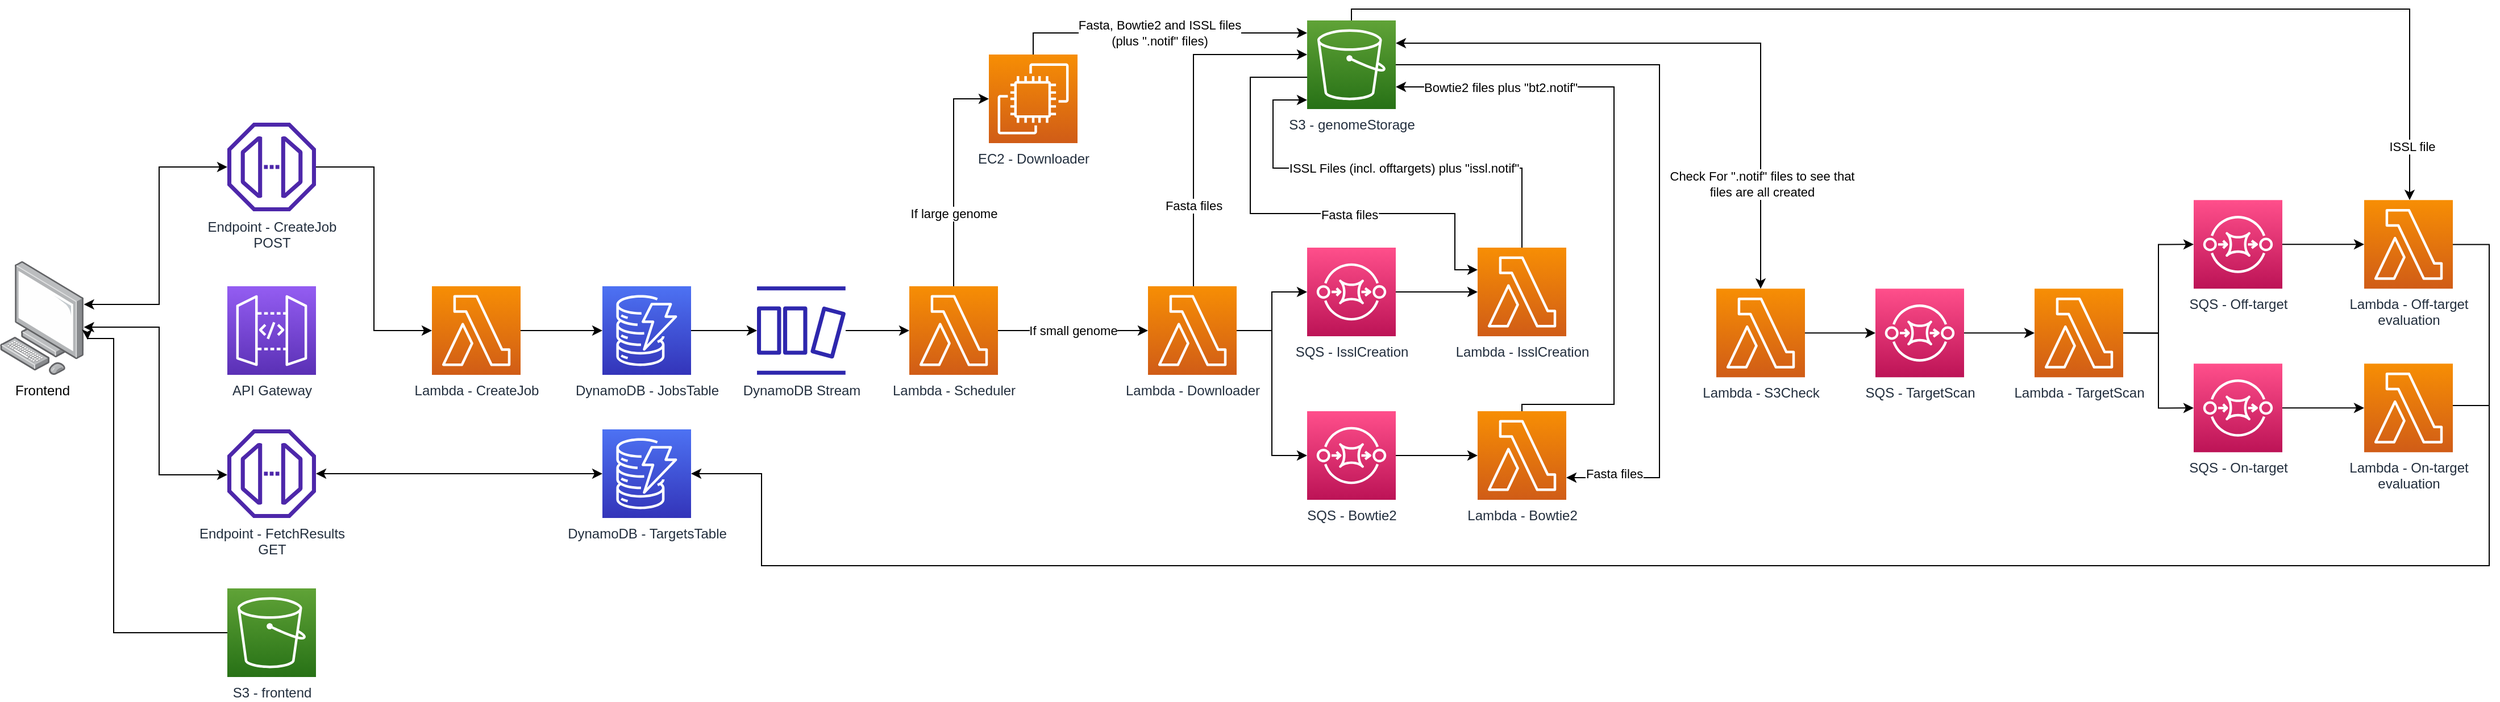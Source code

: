 <mxfile version="20.4.2" type="device"><diagram id="krAkyfecsawdt5dPigB_" name="Page-1"><mxGraphModel dx="2560" dy="943" grid="1" gridSize="10" guides="1" tooltips="1" connect="1" arrows="1" fold="1" page="1" pageScale="1" pageWidth="827" pageHeight="1169" math="0" shadow="0"><root><mxCell id="0"/><object label="Diagram" id="1"><mxCell style="" parent="0"/></object><mxCell id="lShEb0nan_wU-JWEXfXT-17" style="edgeStyle=orthogonalEdgeStyle;rounded=0;orthogonalLoop=1;jettySize=auto;html=1;entryX=0;entryY=0.5;entryDx=0;entryDy=0;entryPerimeter=0;" parent="1" source="lShEb0nan_wU-JWEXfXT-1" target="lShEb0nan_wU-JWEXfXT-5" edge="1"><mxGeometry relative="1" as="geometry"/></mxCell><mxCell id="lShEb0nan_wU-JWEXfXT-1" value="Lambda - CreateJob" style="sketch=0;points=[[0,0,0],[0.25,0,0],[0.5,0,0],[0.75,0,0],[1,0,0],[0,1,0],[0.25,1,0],[0.5,1,0],[0.75,1,0],[1,1,0],[0,0.25,0],[0,0.5,0],[0,0.75,0],[1,0.25,0],[1,0.5,0],[1,0.75,0]];outlineConnect=0;fontColor=#232F3E;gradientColor=#F78E04;gradientDirection=north;fillColor=#D05C17;strokeColor=#ffffff;dashed=0;verticalLabelPosition=bottom;verticalAlign=top;align=center;html=1;fontSize=12;fontStyle=0;aspect=fixed;shape=mxgraph.aws4.resourceIcon;resIcon=mxgraph.aws4.lambda;" parent="1" vertex="1"><mxGeometry x="140" y="304" width="78" height="78" as="geometry"/></mxCell><mxCell id="XJK-BqBHf_a6RxVuGPUH-49" style="edgeStyle=orthogonalEdgeStyle;rounded=0;orthogonalLoop=1;jettySize=auto;html=1;startArrow=none;startFill=0;endArrow=none;endFill=0;" parent="1" source="lShEb0nan_wU-JWEXfXT-2" edge="1"><mxGeometry relative="1" as="geometry"><mxPoint x="1950" y="412.17" as="targetPoint"/><Array as="points"><mxPoint x="1950" y="267.17"/></Array></mxGeometry></mxCell><mxCell id="lShEb0nan_wU-JWEXfXT-2" value="&lt;div&gt;Lambda - Off-target&lt;/div&gt;&lt;div&gt;evaluation&lt;br&gt;&lt;/div&gt;" style="sketch=0;points=[[0,0,0],[0.25,0,0],[0.5,0,0],[0.75,0,0],[1,0,0],[0,1,0],[0.25,1,0],[0.5,1,0],[0.75,1,0],[1,1,0],[0,0.25,0],[0,0.5,0],[0,0.75,0],[1,0.25,0],[1,0.5,0],[1,0.75,0]];outlineConnect=0;fontColor=#232F3E;gradientColor=#F78E04;gradientDirection=north;fillColor=#D05C17;strokeColor=#ffffff;dashed=0;verticalLabelPosition=bottom;verticalAlign=top;align=center;html=1;fontSize=12;fontStyle=0;aspect=fixed;shape=mxgraph.aws4.resourceIcon;resIcon=mxgraph.aws4.lambda;" parent="1" vertex="1"><mxGeometry x="1840" y="228.17" width="78" height="78" as="geometry"/></mxCell><mxCell id="XJK-BqBHf_a6RxVuGPUH-50" style="edgeStyle=orthogonalEdgeStyle;rounded=0;orthogonalLoop=1;jettySize=auto;html=1;startArrow=none;startFill=0;" parent="1" source="lShEb0nan_wU-JWEXfXT-3" target="lShEb0nan_wU-JWEXfXT-4" edge="1"><mxGeometry relative="1" as="geometry"><Array as="points"><mxPoint x="1950" y="409"/><mxPoint x="1950" y="550"/><mxPoint x="430" y="550"/><mxPoint x="430" y="469"/></Array></mxGeometry></mxCell><mxCell id="lShEb0nan_wU-JWEXfXT-3" value="&lt;div&gt;Lambda - On-target&lt;/div&gt;&lt;div&gt;evaluation&lt;br&gt;&lt;/div&gt;" style="sketch=0;points=[[0,0,0],[0.25,0,0],[0.5,0,0],[0.75,0,0],[1,0,0],[0,1,0],[0.25,1,0],[0.5,1,0],[0.75,1,0],[1,1,0],[0,0.25,0],[0,0.5,0],[0,0.75,0],[1,0.25,0],[1,0.5,0],[1,0.75,0]];outlineConnect=0;fontColor=#232F3E;gradientColor=#F78E04;gradientDirection=north;fillColor=#D05C17;strokeColor=#ffffff;dashed=0;verticalLabelPosition=bottom;verticalAlign=top;align=center;html=1;fontSize=12;fontStyle=0;aspect=fixed;shape=mxgraph.aws4.resourceIcon;resIcon=mxgraph.aws4.lambda;" parent="1" vertex="1"><mxGeometry x="1840" y="372.17" width="78" height="78" as="geometry"/></mxCell><mxCell id="lShEb0nan_wU-JWEXfXT-4" value="DynamoDB - TargetsTable" style="sketch=0;points=[[0,0,0],[0.25,0,0],[0.5,0,0],[0.75,0,0],[1,0,0],[0,1,0],[0.25,1,0],[0.5,1,0],[0.75,1,0],[1,1,0],[0,0.25,0],[0,0.5,0],[0,0.75,0],[1,0.25,0],[1,0.5,0],[1,0.75,0]];outlineConnect=0;fontColor=#232F3E;gradientColor=#4D72F3;gradientDirection=north;fillColor=#3334B9;strokeColor=#ffffff;dashed=0;verticalLabelPosition=bottom;verticalAlign=top;align=center;html=1;fontSize=12;fontStyle=0;aspect=fixed;shape=mxgraph.aws4.resourceIcon;resIcon=mxgraph.aws4.dynamodb;" parent="1" vertex="1"><mxGeometry x="290" y="430" width="78" height="78" as="geometry"/></mxCell><mxCell id="lShEb0nan_wU-JWEXfXT-40" style="edgeStyle=orthogonalEdgeStyle;rounded=0;orthogonalLoop=1;jettySize=auto;html=1;exitX=1;exitY=0.5;exitDx=0;exitDy=0;exitPerimeter=0;startArrow=none;startFill=0;endArrow=classic;endFill=1;fillColor=#FFDAA3;" parent="1" source="lShEb0nan_wU-JWEXfXT-5" target="lShEb0nan_wU-JWEXfXT-39" edge="1"><mxGeometry relative="1" as="geometry"/></mxCell><mxCell id="lShEb0nan_wU-JWEXfXT-5" value="DynamoDB - JobsTable" style="sketch=0;points=[[0,0,0],[0.25,0,0],[0.5,0,0],[0.75,0,0],[1,0,0],[0,1,0],[0.25,1,0],[0.5,1,0],[0.75,1,0],[1,1,0],[0,0.25,0],[0,0.5,0],[0,0.75,0],[1,0.25,0],[1,0.5,0],[1,0.75,0]];outlineConnect=0;fontColor=#232F3E;gradientColor=#4D72F3;gradientDirection=north;fillColor=#3334B9;strokeColor=#ffffff;dashed=0;verticalLabelPosition=bottom;verticalAlign=top;align=center;html=1;fontSize=12;fontStyle=0;aspect=fixed;shape=mxgraph.aws4.resourceIcon;resIcon=mxgraph.aws4.dynamodb;" parent="1" vertex="1"><mxGeometry x="290" y="304" width="78" height="78" as="geometry"/></mxCell><mxCell id="lShEb0nan_wU-JWEXfXT-6" value="API Gateway" style="sketch=0;points=[[0,0,0],[0.25,0,0],[0.5,0,0],[0.75,0,0],[1,0,0],[0,1,0],[0.25,1,0],[0.5,1,0],[0.75,1,0],[1,1,0],[0,0.25,0],[0,0.5,0],[0,0.75,0],[1,0.25,0],[1,0.5,0],[1,0.75,0]];outlineConnect=0;fontColor=#232F3E;gradientColor=#945DF2;gradientDirection=north;fillColor=#5A30B5;strokeColor=#ffffff;dashed=0;verticalLabelPosition=bottom;verticalAlign=top;align=center;html=1;fontSize=12;fontStyle=0;aspect=fixed;shape=mxgraph.aws4.resourceIcon;resIcon=mxgraph.aws4.api_gateway;" parent="1" vertex="1"><mxGeometry x="-40" y="304" width="78" height="78" as="geometry"/></mxCell><mxCell id="lShEb0nan_wU-JWEXfXT-24" style="edgeStyle=orthogonalEdgeStyle;rounded=0;orthogonalLoop=1;jettySize=auto;html=1;exitX=1;exitY=0.5;exitDx=0;exitDy=0;exitPerimeter=0;entryX=0;entryY=0.5;entryDx=0;entryDy=0;entryPerimeter=0;" parent="1" source="lShEb0nan_wU-JWEXfXT-8" target="lShEb0nan_wU-JWEXfXT-2" edge="1"><mxGeometry relative="1" as="geometry"/></mxCell><mxCell id="lShEb0nan_wU-JWEXfXT-8" value="SQS - Off-target" style="sketch=0;points=[[0,0,0],[0.25,0,0],[0.5,0,0],[0.75,0,0],[1,0,0],[0,1,0],[0.25,1,0],[0.5,1,0],[0.75,1,0],[1,1,0],[0,0.25,0],[0,0.5,0],[0,0.75,0],[1,0.25,0],[1,0.5,0],[1,0.75,0]];outlineConnect=0;fontColor=#232F3E;gradientColor=#FF4F8B;gradientDirection=north;fillColor=#BC1356;strokeColor=#ffffff;dashed=0;verticalLabelPosition=bottom;verticalAlign=top;align=center;html=1;fontSize=12;fontStyle=0;aspect=fixed;shape=mxgraph.aws4.resourceIcon;resIcon=mxgraph.aws4.sqs;" parent="1" vertex="1"><mxGeometry x="1690" y="228.17" width="78" height="78" as="geometry"/></mxCell><mxCell id="lShEb0nan_wU-JWEXfXT-21" style="edgeStyle=orthogonalEdgeStyle;rounded=0;orthogonalLoop=1;jettySize=auto;html=1;exitX=1;exitY=0.5;exitDx=0;exitDy=0;exitPerimeter=0;entryX=0;entryY=0.5;entryDx=0;entryDy=0;entryPerimeter=0;" parent="1" source="lShEb0nan_wU-JWEXfXT-9" target="lShEb0nan_wU-JWEXfXT-8" edge="1"><mxGeometry relative="1" as="geometry"/></mxCell><mxCell id="lShEb0nan_wU-JWEXfXT-22" style="edgeStyle=orthogonalEdgeStyle;rounded=0;orthogonalLoop=1;jettySize=auto;html=1;exitX=1;exitY=0.5;exitDx=0;exitDy=0;exitPerimeter=0;entryX=0;entryY=0.5;entryDx=0;entryDy=0;entryPerimeter=0;" parent="1" source="lShEb0nan_wU-JWEXfXT-9" target="lShEb0nan_wU-JWEXfXT-20" edge="1"><mxGeometry relative="1" as="geometry"/></mxCell><mxCell id="lShEb0nan_wU-JWEXfXT-9" value="Lambda - TargetScan" style="sketch=0;points=[[0,0,0],[0.25,0,0],[0.5,0,0],[0.75,0,0],[1,0,0],[0,1,0],[0.25,1,0],[0.5,1,0],[0.75,1,0],[1,1,0],[0,0.25,0],[0,0.5,0],[0,0.75,0],[1,0.25,0],[1,0.5,0],[1,0.75,0]];outlineConnect=0;fontColor=#232F3E;gradientColor=#F78E04;gradientDirection=north;fillColor=#D05C17;strokeColor=#ffffff;dashed=0;verticalLabelPosition=bottom;verticalAlign=top;align=center;html=1;fontSize=12;fontStyle=0;aspect=fixed;shape=mxgraph.aws4.resourceIcon;resIcon=mxgraph.aws4.lambda;" parent="1" vertex="1"><mxGeometry x="1550" y="306.17" width="78" height="78" as="geometry"/></mxCell><mxCell id="lShEb0nan_wU-JWEXfXT-16" style="edgeStyle=orthogonalEdgeStyle;rounded=0;orthogonalLoop=1;jettySize=auto;html=1;entryX=0;entryY=0.5;entryDx=0;entryDy=0;entryPerimeter=0;" parent="1" source="lShEb0nan_wU-JWEXfXT-10" target="lShEb0nan_wU-JWEXfXT-1" edge="1"><mxGeometry relative="1" as="geometry"/></mxCell><mxCell id="lShEb0nan_wU-JWEXfXT-10" value="&lt;div&gt;Endpoint - CreateJob&lt;/div&gt;&lt;div&gt;POST&lt;br&gt;&lt;/div&gt;" style="sketch=0;outlineConnect=0;fontColor=#232F3E;gradientColor=none;fillColor=#4D27AA;strokeColor=none;dashed=0;verticalLabelPosition=bottom;verticalAlign=top;align=center;html=1;fontSize=12;fontStyle=0;aspect=fixed;pointerEvents=1;shape=mxgraph.aws4.endpoint;" parent="1" vertex="1"><mxGeometry x="-40" y="160" width="78" height="78" as="geometry"/></mxCell><mxCell id="lShEb0nan_wU-JWEXfXT-25" style="edgeStyle=orthogonalEdgeStyle;rounded=0;orthogonalLoop=1;jettySize=auto;html=1;startArrow=classic;startFill=1;" parent="1" source="lShEb0nan_wU-JWEXfXT-11" target="lShEb0nan_wU-JWEXfXT-4" edge="1"><mxGeometry relative="1" as="geometry"/></mxCell><mxCell id="lShEb0nan_wU-JWEXfXT-11" value="&lt;div&gt;Endpoint - FetchResults&lt;/div&gt;&lt;div&gt;GET&lt;br&gt;&lt;/div&gt;" style="sketch=0;outlineConnect=0;fontColor=#232F3E;gradientColor=none;fillColor=#4D27AA;strokeColor=none;dashed=0;verticalLabelPosition=bottom;verticalAlign=top;align=center;html=1;fontSize=12;fontStyle=0;aspect=fixed;pointerEvents=1;shape=mxgraph.aws4.endpoint;" parent="1" vertex="1"><mxGeometry x="-40" y="430" width="78" height="78" as="geometry"/></mxCell><mxCell id="lShEb0nan_wU-JWEXfXT-14" style="edgeStyle=orthogonalEdgeStyle;rounded=0;orthogonalLoop=1;jettySize=auto;html=1;startArrow=classic;startFill=1;" parent="1" source="lShEb0nan_wU-JWEXfXT-13" target="lShEb0nan_wU-JWEXfXT-10" edge="1"><mxGeometry relative="1" as="geometry"><Array as="points"><mxPoint x="-100" y="320"/><mxPoint x="-100" y="199"/></Array></mxGeometry></mxCell><mxCell id="lShEb0nan_wU-JWEXfXT-15" style="edgeStyle=orthogonalEdgeStyle;rounded=0;orthogonalLoop=1;jettySize=auto;html=1;startArrow=classic;startFill=1;" parent="1" source="lShEb0nan_wU-JWEXfXT-13" target="lShEb0nan_wU-JWEXfXT-11" edge="1"><mxGeometry relative="1" as="geometry"><Array as="points"><mxPoint x="-100" y="340"/><mxPoint x="-100" y="470"/></Array></mxGeometry></mxCell><mxCell id="lShEb0nan_wU-JWEXfXT-13" value="Frontend" style="points=[];aspect=fixed;html=1;align=center;shadow=0;dashed=0;image;image=img/lib/allied_telesis/computer_and_terminals/Personal_Computer.svg;" parent="1" vertex="1"><mxGeometry x="-240" y="282" width="73.79" height="100" as="geometry"/></mxCell><mxCell id="lShEb0nan_wU-JWEXfXT-23" style="edgeStyle=orthogonalEdgeStyle;rounded=0;orthogonalLoop=1;jettySize=auto;html=1;exitX=1;exitY=0.5;exitDx=0;exitDy=0;exitPerimeter=0;entryX=0;entryY=0.5;entryDx=0;entryDy=0;entryPerimeter=0;" parent="1" source="lShEb0nan_wU-JWEXfXT-20" target="lShEb0nan_wU-JWEXfXT-3" edge="1"><mxGeometry relative="1" as="geometry"/></mxCell><mxCell id="lShEb0nan_wU-JWEXfXT-20" value="SQS - On-target" style="sketch=0;points=[[0,0,0],[0.25,0,0],[0.5,0,0],[0.75,0,0],[1,0,0],[0,1,0],[0.25,1,0],[0.5,1,0],[0.75,1,0],[1,1,0],[0,0.25,0],[0,0.5,0],[0,0.75,0],[1,0.25,0],[1,0.5,0],[1,0.75,0]];outlineConnect=0;fontColor=#232F3E;gradientColor=#FF4F8B;gradientDirection=north;fillColor=#BC1356;strokeColor=#ffffff;dashed=0;verticalLabelPosition=bottom;verticalAlign=top;align=center;html=1;fontSize=12;fontStyle=0;aspect=fixed;shape=mxgraph.aws4.resourceIcon;resIcon=mxgraph.aws4.sqs;" parent="1" vertex="1"><mxGeometry x="1690" y="372.17" width="78" height="78" as="geometry"/></mxCell><mxCell id="lShEb0nan_wU-JWEXfXT-42" style="edgeStyle=orthogonalEdgeStyle;rounded=0;orthogonalLoop=1;jettySize=auto;html=1;exitX=0;exitY=0.5;exitDx=0;exitDy=0;exitPerimeter=0;entryX=1.044;entryY=0.69;entryDx=0;entryDy=0;entryPerimeter=0;startArrow=none;startFill=0;endArrow=classic;endFill=1;fillColor=#FFDAA3;" parent="1" source="lShEb0nan_wU-JWEXfXT-38" target="lShEb0nan_wU-JWEXfXT-13" edge="1"><mxGeometry relative="1" as="geometry"><Array as="points"><mxPoint x="-140" y="609"/><mxPoint x="-140" y="350"/></Array></mxGeometry></mxCell><mxCell id="lShEb0nan_wU-JWEXfXT-38" value="&lt;div&gt;S3 - frontend&lt;br&gt;&lt;/div&gt;" style="sketch=0;points=[[0,0,0],[0.25,0,0],[0.5,0,0],[0.75,0,0],[1,0,0],[0,1,0],[0.25,1,0],[0.5,1,0],[0.75,1,0],[1,1,0],[0,0.25,0],[0,0.5,0],[0,0.75,0],[1,0.25,0],[1,0.5,0],[1,0.75,0]];outlineConnect=0;fontColor=#232F3E;gradientColor=#60A337;gradientDirection=north;fillColor=#277116;strokeColor=#ffffff;dashed=0;verticalLabelPosition=bottom;verticalAlign=top;align=center;html=1;fontSize=12;fontStyle=0;aspect=fixed;shape=mxgraph.aws4.resourceIcon;resIcon=mxgraph.aws4.s3;" parent="1" vertex="1"><mxGeometry x="-40" y="570" width="78" height="78" as="geometry"/></mxCell><mxCell id="XJK-BqBHf_a6RxVuGPUH-28" style="edgeStyle=orthogonalEdgeStyle;rounded=0;orthogonalLoop=1;jettySize=auto;html=1;" parent="1" source="lShEb0nan_wU-JWEXfXT-39" target="XJK-BqBHf_a6RxVuGPUH-1" edge="1"><mxGeometry relative="1" as="geometry"/></mxCell><mxCell id="lShEb0nan_wU-JWEXfXT-39" value="DynamoDB Stream" style="sketch=0;outlineConnect=0;fontColor=#232F3E;gradientColor=none;fillColor=#2E27AD;strokeColor=none;dashed=0;verticalLabelPosition=bottom;verticalAlign=top;align=center;html=1;fontSize=12;fontStyle=0;aspect=fixed;pointerEvents=1;shape=mxgraph.aws4.dynamodb_stream;" parent="1" vertex="1"><mxGeometry x="426" y="304" width="78" height="78" as="geometry"/></mxCell><mxCell id="XJK-BqBHf_a6RxVuGPUH-29" value="If small genome" style="edgeStyle=orthogonalEdgeStyle;rounded=0;orthogonalLoop=1;jettySize=auto;html=1;entryX=0;entryY=0.5;entryDx=0;entryDy=0;entryPerimeter=0;" parent="1" source="XJK-BqBHf_a6RxVuGPUH-1" target="XJK-BqBHf_a6RxVuGPUH-12" edge="1"><mxGeometry relative="1" as="geometry"/></mxCell><mxCell id="XJK-BqBHf_a6RxVuGPUH-30" value="&lt;div&gt;If large genome&lt;/div&gt;" style="edgeStyle=orthogonalEdgeStyle;rounded=0;orthogonalLoop=1;jettySize=auto;html=1;entryX=0;entryY=0.5;entryDx=0;entryDy=0;entryPerimeter=0;exitX=0.5;exitY=0;exitDx=0;exitDy=0;exitPerimeter=0;" parent="1" source="XJK-BqBHf_a6RxVuGPUH-1" target="XJK-BqBHf_a6RxVuGPUH-2" edge="1"><mxGeometry x="-0.347" relative="1" as="geometry"><Array as="points"><mxPoint x="599" y="139"/></Array><mxPoint as="offset"/></mxGeometry></mxCell><mxCell id="XJK-BqBHf_a6RxVuGPUH-1" value="Lambda - Scheduler" style="sketch=0;points=[[0,0,0],[0.25,0,0],[0.5,0,0],[0.75,0,0],[1,0,0],[0,1,0],[0.25,1,0],[0.5,1,0],[0.75,1,0],[1,1,0],[0,0.25,0],[0,0.5,0],[0,0.75,0],[1,0.25,0],[1,0.5,0],[1,0.75,0]];outlineConnect=0;fontColor=#232F3E;gradientColor=#F78E04;gradientDirection=north;fillColor=#D05C17;strokeColor=#ffffff;dashed=0;verticalLabelPosition=bottom;verticalAlign=top;align=center;html=1;fontSize=12;fontStyle=0;aspect=fixed;shape=mxgraph.aws4.resourceIcon;resIcon=mxgraph.aws4.lambda;" parent="1" vertex="1"><mxGeometry x="560" y="304" width="78" height="78" as="geometry"/></mxCell><mxCell id="XJK-BqBHf_a6RxVuGPUH-34" value="ISSL Files (incl. offtargets) plus &quot;issl.notif&quot;" style="edgeStyle=orthogonalEdgeStyle;rounded=0;orthogonalLoop=1;jettySize=auto;html=1;" parent="1" source="XJK-BqBHf_a6RxVuGPUH-6" target="XJK-BqBHf_a6RxVuGPUH-15" edge="1"><mxGeometry x="-0.083" relative="1" as="geometry"><Array as="points"><mxPoint x="1099" y="200"/><mxPoint x="880" y="200"/><mxPoint x="880" y="140"/></Array><mxPoint as="offset"/></mxGeometry></mxCell><mxCell id="XJK-BqBHf_a6RxVuGPUH-6" value="&lt;div&gt;Lambda - IsslCreation&lt;/div&gt;" style="sketch=0;points=[[0,0,0],[0.25,0,0],[0.5,0,0],[0.75,0,0],[1,0,0],[0,1,0],[0.25,1,0],[0.5,1,0],[0.75,1,0],[1,1,0],[0,0.25,0],[0,0.5,0],[0,0.75,0],[1,0.25,0],[1,0.5,0],[1,0.75,0]];outlineConnect=0;fontColor=#232F3E;gradientColor=#F78E04;gradientDirection=north;fillColor=#D05C17;strokeColor=#ffffff;dashed=0;verticalLabelPosition=bottom;verticalAlign=top;align=center;html=1;fontSize=12;fontStyle=0;aspect=fixed;shape=mxgraph.aws4.resourceIcon;resIcon=mxgraph.aws4.lambda;" parent="1" vertex="1"><mxGeometry x="1060" y="270" width="78" height="78" as="geometry"/></mxCell><mxCell id="XJK-BqBHf_a6RxVuGPUH-35" value="Bowtie2 files plus &quot;bt2.notif&quot;" style="edgeStyle=orthogonalEdgeStyle;rounded=0;orthogonalLoop=1;jettySize=auto;html=1;entryX=1;entryY=0.75;entryDx=0;entryDy=0;entryPerimeter=0;" parent="1" source="XJK-BqBHf_a6RxVuGPUH-7" target="XJK-BqBHf_a6RxVuGPUH-15" edge="1"><mxGeometry x="0.67" relative="1" as="geometry"><Array as="points"><mxPoint x="1099" y="408"/><mxPoint x="1180" y="408"/><mxPoint x="1180" y="128"/></Array><mxPoint as="offset"/></mxGeometry></mxCell><mxCell id="XJK-BqBHf_a6RxVuGPUH-7" value="&lt;div&gt;Lambda - Bowtie2&lt;/div&gt;" style="sketch=0;points=[[0,0,0],[0.25,0,0],[0.5,0,0],[0.75,0,0],[1,0,0],[0,1,0],[0.25,1,0],[0.5,1,0],[0.75,1,0],[1,1,0],[0,0.25,0],[0,0.5,0],[0,0.75,0],[1,0.25,0],[1,0.5,0],[1,0.75,0]];outlineConnect=0;fontColor=#232F3E;gradientColor=#F78E04;gradientDirection=north;fillColor=#D05C17;strokeColor=#ffffff;dashed=0;verticalLabelPosition=bottom;verticalAlign=top;align=center;html=1;fontSize=12;fontStyle=0;aspect=fixed;shape=mxgraph.aws4.resourceIcon;resIcon=mxgraph.aws4.lambda;" parent="1" vertex="1"><mxGeometry x="1060" y="414" width="78" height="78" as="geometry"/></mxCell><mxCell id="XJK-BqBHf_a6RxVuGPUH-8" style="edgeStyle=orthogonalEdgeStyle;rounded=0;orthogonalLoop=1;jettySize=auto;html=1;exitX=1;exitY=0.5;exitDx=0;exitDy=0;exitPerimeter=0;entryX=0;entryY=0.5;entryDx=0;entryDy=0;entryPerimeter=0;" parent="1" source="XJK-BqBHf_a6RxVuGPUH-9" target="XJK-BqBHf_a6RxVuGPUH-6" edge="1"><mxGeometry relative="1" as="geometry"/></mxCell><mxCell id="XJK-BqBHf_a6RxVuGPUH-9" value="SQS - IsslCreation" style="sketch=0;points=[[0,0,0],[0.25,0,0],[0.5,0,0],[0.75,0,0],[1,0,0],[0,1,0],[0.25,1,0],[0.5,1,0],[0.75,1,0],[1,1,0],[0,0.25,0],[0,0.5,0],[0,0.75,0],[1,0.25,0],[1,0.5,0],[1,0.75,0]];outlineConnect=0;fontColor=#232F3E;gradientColor=#FF4F8B;gradientDirection=north;fillColor=#BC1356;strokeColor=#ffffff;dashed=0;verticalLabelPosition=bottom;verticalAlign=top;align=center;html=1;fontSize=12;fontStyle=0;aspect=fixed;shape=mxgraph.aws4.resourceIcon;resIcon=mxgraph.aws4.sqs;" parent="1" vertex="1"><mxGeometry x="910" y="270" width="78" height="78" as="geometry"/></mxCell><mxCell id="XJK-BqBHf_a6RxVuGPUH-10" style="edgeStyle=orthogonalEdgeStyle;rounded=0;orthogonalLoop=1;jettySize=auto;html=1;exitX=1;exitY=0.5;exitDx=0;exitDy=0;exitPerimeter=0;entryX=0;entryY=0.5;entryDx=0;entryDy=0;entryPerimeter=0;" parent="1" source="XJK-BqBHf_a6RxVuGPUH-12" target="XJK-BqBHf_a6RxVuGPUH-9" edge="1"><mxGeometry relative="1" as="geometry"/></mxCell><mxCell id="XJK-BqBHf_a6RxVuGPUH-11" style="edgeStyle=orthogonalEdgeStyle;rounded=0;orthogonalLoop=1;jettySize=auto;html=1;exitX=1;exitY=0.5;exitDx=0;exitDy=0;exitPerimeter=0;entryX=0;entryY=0.5;entryDx=0;entryDy=0;entryPerimeter=0;" parent="1" source="XJK-BqBHf_a6RxVuGPUH-12" target="XJK-BqBHf_a6RxVuGPUH-14" edge="1"><mxGeometry relative="1" as="geometry"/></mxCell><mxCell id="XJK-BqBHf_a6RxVuGPUH-33" style="edgeStyle=orthogonalEdgeStyle;rounded=0;orthogonalLoop=1;jettySize=auto;html=1;" parent="1" source="XJK-BqBHf_a6RxVuGPUH-12" edge="1"><mxGeometry relative="1" as="geometry"><mxPoint x="910" y="100" as="targetPoint"/><Array as="points"><mxPoint x="810" y="100"/><mxPoint x="910" y="100"/></Array></mxGeometry></mxCell><mxCell id="XJK-BqBHf_a6RxVuGPUH-40" value="Fasta files" style="edgeLabel;html=1;align=center;verticalAlign=middle;resizable=0;points=[];" parent="XJK-BqBHf_a6RxVuGPUH-33" vertex="1" connectable="0"><mxGeometry x="-0.533" relative="1" as="geometry"><mxPoint as="offset"/></mxGeometry></mxCell><mxCell id="XJK-BqBHf_a6RxVuGPUH-12" value="Lambda - Downloader" style="sketch=0;points=[[0,0,0],[0.25,0,0],[0.5,0,0],[0.75,0,0],[1,0,0],[0,1,0],[0.25,1,0],[0.5,1,0],[0.75,1,0],[1,1,0],[0,0.25,0],[0,0.5,0],[0,0.75,0],[1,0.25,0],[1,0.5,0],[1,0.75,0]];outlineConnect=0;fontColor=#232F3E;gradientColor=#F78E04;gradientDirection=north;fillColor=#D05C17;strokeColor=#ffffff;dashed=0;verticalLabelPosition=bottom;verticalAlign=top;align=center;html=1;fontSize=12;fontStyle=0;aspect=fixed;shape=mxgraph.aws4.resourceIcon;resIcon=mxgraph.aws4.lambda;" parent="1" vertex="1"><mxGeometry x="770" y="304" width="78" height="78" as="geometry"/></mxCell><mxCell id="XJK-BqBHf_a6RxVuGPUH-13" style="edgeStyle=orthogonalEdgeStyle;rounded=0;orthogonalLoop=1;jettySize=auto;html=1;exitX=1;exitY=0.5;exitDx=0;exitDy=0;exitPerimeter=0;entryX=0;entryY=0.5;entryDx=0;entryDy=0;entryPerimeter=0;" parent="1" source="XJK-BqBHf_a6RxVuGPUH-14" target="XJK-BqBHf_a6RxVuGPUH-7" edge="1"><mxGeometry relative="1" as="geometry"/></mxCell><mxCell id="XJK-BqBHf_a6RxVuGPUH-14" value="SQS - Bowtie2" style="sketch=0;points=[[0,0,0],[0.25,0,0],[0.5,0,0],[0.75,0,0],[1,0,0],[0,1,0],[0.25,1,0],[0.5,1,0],[0.75,1,0],[1,1,0],[0,0.25,0],[0,0.5,0],[0,0.75,0],[1,0.25,0],[1,0.5,0],[1,0.75,0]];outlineConnect=0;fontColor=#232F3E;gradientColor=#FF4F8B;gradientDirection=north;fillColor=#BC1356;strokeColor=#ffffff;dashed=0;verticalLabelPosition=bottom;verticalAlign=top;align=center;html=1;fontSize=12;fontStyle=0;aspect=fixed;shape=mxgraph.aws4.resourceIcon;resIcon=mxgraph.aws4.sqs;" parent="1" vertex="1"><mxGeometry x="910" y="414" width="78" height="78" as="geometry"/></mxCell><mxCell id="XJK-BqBHf_a6RxVuGPUH-41" style="edgeStyle=orthogonalEdgeStyle;rounded=0;orthogonalLoop=1;jettySize=auto;html=1;startArrow=none;startFill=0;entryX=0;entryY=0.25;entryDx=0;entryDy=0;entryPerimeter=0;" parent="1" source="XJK-BqBHf_a6RxVuGPUH-15" target="XJK-BqBHf_a6RxVuGPUH-6" edge="1"><mxGeometry relative="1" as="geometry"><mxPoint x="840" y="170" as="targetPoint"/><Array as="points"><mxPoint x="860" y="120"/><mxPoint x="860" y="240"/><mxPoint x="1040" y="240"/><mxPoint x="1040" y="290"/></Array></mxGeometry></mxCell><mxCell id="XJK-BqBHf_a6RxVuGPUH-44" value="Fasta files" style="edgeLabel;html=1;align=center;verticalAlign=middle;resizable=0;points=[];" parent="XJK-BqBHf_a6RxVuGPUH-41" vertex="1" connectable="0"><mxGeometry x="0.223" y="-1" relative="1" as="geometry"><mxPoint as="offset"/></mxGeometry></mxCell><mxCell id="XJK-BqBHf_a6RxVuGPUH-42" style="edgeStyle=orthogonalEdgeStyle;rounded=0;orthogonalLoop=1;jettySize=auto;html=1;entryX=1;entryY=0.75;entryDx=0;entryDy=0;entryPerimeter=0;startArrow=none;startFill=0;" parent="1" source="XJK-BqBHf_a6RxVuGPUH-15" target="XJK-BqBHf_a6RxVuGPUH-7" edge="1"><mxGeometry relative="1" as="geometry"><Array as="points"><mxPoint x="1220" y="109"/><mxPoint x="1220" y="473"/></Array></mxGeometry></mxCell><mxCell id="XJK-BqBHf_a6RxVuGPUH-43" value="Fasta files" style="edgeLabel;html=1;align=center;verticalAlign=middle;resizable=0;points=[];" parent="XJK-BqBHf_a6RxVuGPUH-42" vertex="1" connectable="0"><mxGeometry x="0.301" relative="1" as="geometry"><mxPoint x="-40" y="151" as="offset"/></mxGeometry></mxCell><mxCell id="I6i6YrVh0VgOhax61hM3-2" style="edgeStyle=orthogonalEdgeStyle;orthogonalLoop=1;jettySize=auto;html=1;rounded=0;" edge="1" parent="1" source="XJK-BqBHf_a6RxVuGPUH-15" target="lShEb0nan_wU-JWEXfXT-2"><mxGeometry relative="1" as="geometry"><Array as="points"><mxPoint x="949" y="60"/><mxPoint x="1880" y="60"/></Array></mxGeometry></mxCell><mxCell id="I6i6YrVh0VgOhax61hM3-3" value="ISSL file" style="edgeLabel;html=1;align=center;verticalAlign=middle;resizable=0;points=[];" vertex="1" connectable="0" parent="I6i6YrVh0VgOhax61hM3-2"><mxGeometry x="0.915" y="2" relative="1" as="geometry"><mxPoint as="offset"/></mxGeometry></mxCell><mxCell id="XJK-BqBHf_a6RxVuGPUH-15" value="S3 - genomeStorage" style="sketch=0;points=[[0,0,0],[0.25,0,0],[0.5,0,0],[0.75,0,0],[1,0,0],[0,1,0],[0.25,1,0],[0.5,1,0],[0.75,1,0],[1,1,0],[0,0.25,0],[0,0.5,0],[0,0.75,0],[1,0.25,0],[1,0.5,0],[1,0.75,0]];outlineConnect=0;fontColor=#232F3E;gradientColor=#60A337;gradientDirection=north;fillColor=#277116;strokeColor=#ffffff;dashed=0;verticalLabelPosition=bottom;verticalAlign=top;align=center;html=1;fontSize=12;fontStyle=0;aspect=fixed;shape=mxgraph.aws4.resourceIcon;resIcon=mxgraph.aws4.s3;" parent="1" vertex="1"><mxGeometry x="910" y="70" width="78" height="78" as="geometry"/></mxCell><mxCell id="XJK-BqBHf_a6RxVuGPUH-37" value="&lt;div&gt;Check For &quot;.notif&quot; files to see that&lt;/div&gt;&lt;div&gt;files are all created&lt;/div&gt;" style="edgeStyle=orthogonalEdgeStyle;rounded=0;orthogonalLoop=1;jettySize=auto;html=1;startArrow=classic;startFill=1;" parent="1" source="XJK-BqBHf_a6RxVuGPUH-36" target="XJK-BqBHf_a6RxVuGPUH-15" edge="1"><mxGeometry x="-0.656" y="-1" relative="1" as="geometry"><Array as="points"><mxPoint x="1100" y="90"/><mxPoint x="1100" y="90"/></Array><mxPoint as="offset"/></mxGeometry></mxCell><mxCell id="XJK-BqBHf_a6RxVuGPUH-47" style="edgeStyle=orthogonalEdgeStyle;rounded=0;orthogonalLoop=1;jettySize=auto;html=1;startArrow=none;startFill=0;" parent="1" source="XJK-BqBHf_a6RxVuGPUH-36" target="XJK-BqBHf_a6RxVuGPUH-46" edge="1"><mxGeometry relative="1" as="geometry"/></mxCell><mxCell id="XJK-BqBHf_a6RxVuGPUH-36" value="&lt;div&gt;Lambda - S3Check&lt;br&gt;&lt;/div&gt;" style="sketch=0;points=[[0,0,0],[0.25,0,0],[0.5,0,0],[0.75,0,0],[1,0,0],[0,1,0],[0.25,1,0],[0.5,1,0],[0.75,1,0],[1,1,0],[0,0.25,0],[0,0.5,0],[0,0.75,0],[1,0.25,0],[1,0.5,0],[1,0.75,0]];outlineConnect=0;fontColor=#232F3E;gradientColor=#F78E04;gradientDirection=north;fillColor=#D05C17;strokeColor=#ffffff;dashed=0;verticalLabelPosition=bottom;verticalAlign=top;align=center;html=1;fontSize=12;fontStyle=0;aspect=fixed;shape=mxgraph.aws4.resourceIcon;resIcon=mxgraph.aws4.lambda;" parent="1" vertex="1"><mxGeometry x="1270" y="306.17" width="78" height="78" as="geometry"/></mxCell><mxCell id="XJK-BqBHf_a6RxVuGPUH-48" style="edgeStyle=orthogonalEdgeStyle;rounded=0;orthogonalLoop=1;jettySize=auto;html=1;entryX=0;entryY=0.5;entryDx=0;entryDy=0;entryPerimeter=0;startArrow=none;startFill=0;" parent="1" source="XJK-BqBHf_a6RxVuGPUH-46" target="lShEb0nan_wU-JWEXfXT-9" edge="1"><mxGeometry relative="1" as="geometry"/></mxCell><mxCell id="XJK-BqBHf_a6RxVuGPUH-46" value="SQS - TargetScan" style="sketch=0;points=[[0,0,0],[0.25,0,0],[0.5,0,0],[0.75,0,0],[1,0,0],[0,1,0],[0.25,1,0],[0.5,1,0],[0.75,1,0],[1,1,0],[0,0.25,0],[0,0.5,0],[0,0.75,0],[1,0.25,0],[1,0.5,0],[1,0.75,0]];outlineConnect=0;fontColor=#232F3E;gradientColor=#FF4F8B;gradientDirection=north;fillColor=#BC1356;strokeColor=#ffffff;dashed=0;verticalLabelPosition=bottom;verticalAlign=top;align=center;html=1;fontSize=12;fontStyle=0;aspect=fixed;shape=mxgraph.aws4.resourceIcon;resIcon=mxgraph.aws4.sqs;" parent="1" vertex="1"><mxGeometry x="1410" y="306.17" width="78" height="78" as="geometry"/></mxCell><mxCell id="I6i6YrVh0VgOhax61hM3-5" value="Fasta, Bowtie2 and ISSL files&lt;div&gt;(plus &quot;.notif&quot; files)&lt;br&gt;&lt;/div&gt;" style="edgeStyle=orthogonalEdgeStyle;rounded=0;orthogonalLoop=1;jettySize=auto;html=1;" edge="1" parent="1"><mxGeometry relative="1" as="geometry"><mxPoint x="669" y="101" as="sourcePoint"/><mxPoint x="910" y="81" as="targetPoint"/><Array as="points"><mxPoint x="669" y="81"/></Array></mxGeometry></mxCell><mxCell id="XJK-BqBHf_a6RxVuGPUH-2" value="EC2 - Downloader" style="sketch=0;points=[[0,0,0],[0.25,0,0],[0.5,0,0],[0.75,0,0],[1,0,0],[0,1,0],[0.25,1,0],[0.5,1,0],[0.75,1,0],[1,1,0],[0,0.25,0],[0,0.5,0],[0,0.75,0],[1,0.25,0],[1,0.5,0],[1,0.75,0]];outlineConnect=0;fontColor=#232F3E;gradientColor=#F78E04;gradientDirection=north;fillColor=#D05C17;strokeColor=#ffffff;dashed=0;verticalLabelPosition=bottom;verticalAlign=top;align=center;html=1;fontSize=12;fontStyle=0;aspect=fixed;shape=mxgraph.aws4.resourceIcon;resIcon=mxgraph.aws4.ec2;" parent="1" vertex="1"><mxGeometry x="630" y="100" width="78" height="78" as="geometry"/></mxCell><object label="Annotations" id="lShEb0nan_wU-JWEXfXT-28"><mxCell parent="0"/></object></root></mxGraphModel></diagram></mxfile>